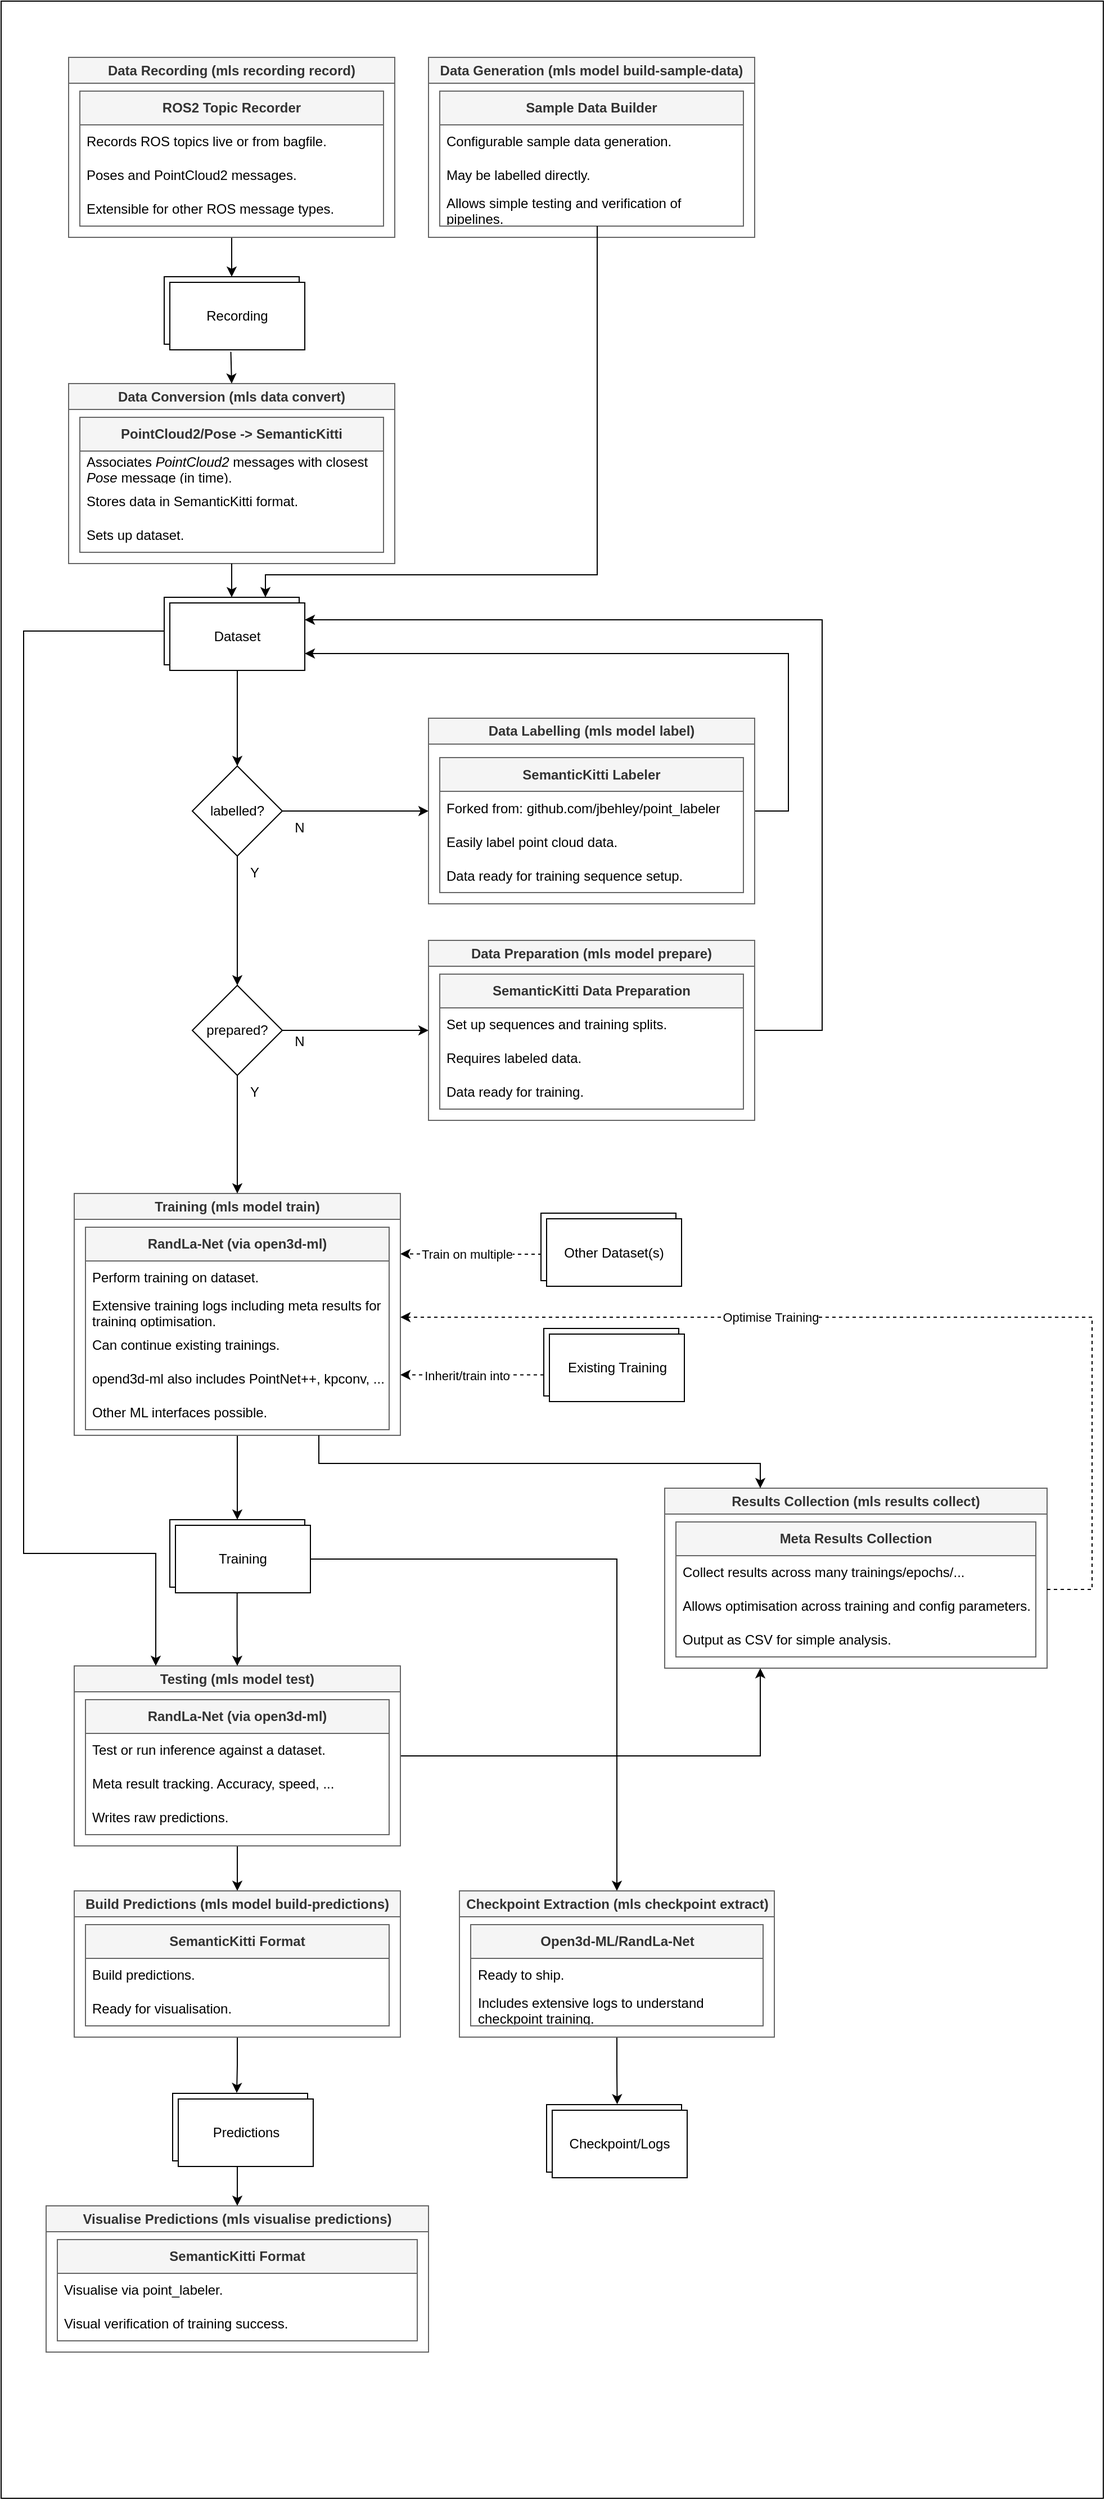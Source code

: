 <mxfile version="26.1.3">
  <diagram id="R2lEEEUBdFMjLlhIrx00" name="Page-1">
    <mxGraphModel dx="867" dy="1560" grid="1" gridSize="10" guides="1" tooltips="1" connect="1" arrows="1" fold="1" page="1" pageScale="1" pageWidth="850" pageHeight="1100" background="#FFFFFF" math="0" shadow="0" extFonts="Permanent Marker^https://fonts.googleapis.com/css?family=Permanent+Marker">
      <root>
        <mxCell id="0" />
        <mxCell id="1" parent="0" />
        <mxCell id="Q-Q7YWuvhaiXAaNP_idp-18" value="ML-Suite" style="swimlane;whiteSpace=wrap;html=1;dashed=1;dashPattern=8 8;startSize=23;fillColor=default;" vertex="1" parent="1">
          <mxGeometry x="540" y="90" width="980" height="2220" as="geometry" />
        </mxCell>
        <mxCell id="Q-Q7YWuvhaiXAaNP_idp-215" value="" style="rounded=0;whiteSpace=wrap;html=1;" vertex="1" parent="Q-Q7YWuvhaiXAaNP_idp-18">
          <mxGeometry width="980" height="2220" as="geometry" />
        </mxCell>
        <mxCell id="Q-Q7YWuvhaiXAaNP_idp-159" style="edgeStyle=orthogonalEdgeStyle;rounded=0;orthogonalLoop=1;jettySize=auto;html=1;entryX=0.5;entryY=0;entryDx=0;entryDy=0;" edge="1" parent="Q-Q7YWuvhaiXAaNP_idp-18" target="Q-Q7YWuvhaiXAaNP_idp-156">
          <mxGeometry relative="1" as="geometry">
            <mxPoint x="210" y="210" as="sourcePoint" />
          </mxGeometry>
        </mxCell>
        <mxCell id="Q-Q7YWuvhaiXAaNP_idp-19" value="Data Recording (mls recording record)" style="swimlane;whiteSpace=wrap;html=1;fillColor=#f5f5f5;strokeColor=#666666;fontColor=#333333;" vertex="1" parent="Q-Q7YWuvhaiXAaNP_idp-18">
          <mxGeometry x="60" y="50" width="290" height="160" as="geometry" />
        </mxCell>
        <mxCell id="Q-Q7YWuvhaiXAaNP_idp-41" value="&lt;b&gt;ROS2 Topic Recorder&lt;/b&gt;" style="swimlane;fontStyle=0;childLayout=stackLayout;horizontal=1;startSize=30;horizontalStack=0;resizeParent=1;resizeParentMax=0;resizeLast=0;collapsible=1;marginBottom=0;whiteSpace=wrap;html=1;fillColor=#f5f5f5;fontColor=#333333;strokeColor=#666666;" vertex="1" parent="Q-Q7YWuvhaiXAaNP_idp-19">
          <mxGeometry x="10" y="30" width="270" height="120" as="geometry" />
        </mxCell>
        <mxCell id="Q-Q7YWuvhaiXAaNP_idp-42" value="Records ROS topics live or from bagfile." style="text;strokeColor=none;fillColor=none;align=left;verticalAlign=middle;spacingLeft=4;spacingRight=4;overflow=hidden;points=[[0,0.5],[1,0.5]];portConstraint=eastwest;rotatable=0;whiteSpace=wrap;html=1;" vertex="1" parent="Q-Q7YWuvhaiXAaNP_idp-41">
          <mxGeometry y="30" width="270" height="30" as="geometry" />
        </mxCell>
        <mxCell id="Q-Q7YWuvhaiXAaNP_idp-43" value="Poses and PointCloud2 messages." style="text;strokeColor=none;fillColor=none;align=left;verticalAlign=middle;spacingLeft=4;spacingRight=4;overflow=hidden;points=[[0,0.5],[1,0.5]];portConstraint=eastwest;rotatable=0;whiteSpace=wrap;html=1;" vertex="1" parent="Q-Q7YWuvhaiXAaNP_idp-41">
          <mxGeometry y="60" width="270" height="30" as="geometry" />
        </mxCell>
        <mxCell id="Q-Q7YWuvhaiXAaNP_idp-44" value="Extensible for other ROS message types." style="text;strokeColor=none;fillColor=none;align=left;verticalAlign=middle;spacingLeft=4;spacingRight=4;overflow=hidden;points=[[0,0.5],[1,0.5]];portConstraint=eastwest;rotatable=0;whiteSpace=wrap;html=1;" vertex="1" parent="Q-Q7YWuvhaiXAaNP_idp-41">
          <mxGeometry y="90" width="270" height="30" as="geometry" />
        </mxCell>
        <mxCell id="Q-Q7YWuvhaiXAaNP_idp-34" value="Data Conversion (mls data convert)" style="swimlane;whiteSpace=wrap;html=1;fillColor=#f5f5f5;strokeColor=#666666;fontColor=#333333;" vertex="1" parent="Q-Q7YWuvhaiXAaNP_idp-18">
          <mxGeometry x="60" y="340" width="290" height="160" as="geometry" />
        </mxCell>
        <mxCell id="Q-Q7YWuvhaiXAaNP_idp-45" value="&lt;b&gt;PointCloud2/Pose -&amp;gt; SemanticKitti&lt;/b&gt;" style="swimlane;fontStyle=0;childLayout=stackLayout;horizontal=1;startSize=30;horizontalStack=0;resizeParent=1;resizeParentMax=0;resizeLast=0;collapsible=1;marginBottom=0;whiteSpace=wrap;html=1;fillColor=#f5f5f5;fontColor=#333333;strokeColor=#666666;" vertex="1" parent="Q-Q7YWuvhaiXAaNP_idp-34">
          <mxGeometry x="10" y="30" width="270" height="120" as="geometry" />
        </mxCell>
        <mxCell id="Q-Q7YWuvhaiXAaNP_idp-46" value="Associates &lt;i&gt;PointCloud2&lt;/i&gt; messages with closest &lt;i&gt;Pose&lt;/i&gt; message (in time)." style="text;strokeColor=none;fillColor=none;align=left;verticalAlign=middle;spacingLeft=4;spacingRight=4;overflow=hidden;points=[[0,0.5],[1,0.5]];portConstraint=eastwest;rotatable=0;whiteSpace=wrap;html=1;" vertex="1" parent="Q-Q7YWuvhaiXAaNP_idp-45">
          <mxGeometry y="30" width="270" height="30" as="geometry" />
        </mxCell>
        <mxCell id="Q-Q7YWuvhaiXAaNP_idp-47" value="Stores data in SemanticKitti format." style="text;strokeColor=none;fillColor=none;align=left;verticalAlign=middle;spacingLeft=4;spacingRight=4;overflow=hidden;points=[[0,0.5],[1,0.5]];portConstraint=eastwest;rotatable=0;whiteSpace=wrap;html=1;" vertex="1" parent="Q-Q7YWuvhaiXAaNP_idp-45">
          <mxGeometry y="60" width="270" height="30" as="geometry" />
        </mxCell>
        <mxCell id="Q-Q7YWuvhaiXAaNP_idp-48" value="Sets up dataset." style="text;strokeColor=none;fillColor=none;align=left;verticalAlign=middle;spacingLeft=4;spacingRight=4;overflow=hidden;points=[[0,0.5],[1,0.5]];portConstraint=eastwest;rotatable=0;whiteSpace=wrap;html=1;" vertex="1" parent="Q-Q7YWuvhaiXAaNP_idp-45">
          <mxGeometry y="90" width="270" height="30" as="geometry" />
        </mxCell>
        <mxCell id="Q-Q7YWuvhaiXAaNP_idp-58" value="" style="endArrow=classic;html=1;rounded=0;exitX=0.5;exitY=1;exitDx=0;exitDy=0;entryX=0.5;entryY=0;entryDx=0;entryDy=0;" edge="1" parent="Q-Q7YWuvhaiXAaNP_idp-18" source="Q-Q7YWuvhaiXAaNP_idp-34" target="Q-Q7YWuvhaiXAaNP_idp-152">
          <mxGeometry width="50" height="50" relative="1" as="geometry">
            <mxPoint x="375" y="250" as="sourcePoint" />
            <mxPoint x="370" y="420" as="targetPoint" />
          </mxGeometry>
        </mxCell>
        <mxCell id="Q-Q7YWuvhaiXAaNP_idp-164" style="edgeStyle=orthogonalEdgeStyle;rounded=0;orthogonalLoop=1;jettySize=auto;html=1;entryX=0.5;entryY=0;entryDx=0;entryDy=0;" edge="1" parent="Q-Q7YWuvhaiXAaNP_idp-18" source="Q-Q7YWuvhaiXAaNP_idp-67" target="Q-Q7YWuvhaiXAaNP_idp-162">
          <mxGeometry relative="1" as="geometry" />
        </mxCell>
        <mxCell id="Q-Q7YWuvhaiXAaNP_idp-67" value="Training (mls model train)" style="swimlane;whiteSpace=wrap;html=1;fillColor=#f5f5f5;strokeColor=#666666;fontColor=#333333;" vertex="1" parent="Q-Q7YWuvhaiXAaNP_idp-18">
          <mxGeometry x="65" y="1060" width="290" height="215" as="geometry" />
        </mxCell>
        <mxCell id="Q-Q7YWuvhaiXAaNP_idp-70" value="&lt;b&gt;RandLa-Net (via open3d-ml)&lt;/b&gt;" style="swimlane;fontStyle=0;childLayout=stackLayout;horizontal=1;startSize=30;horizontalStack=0;resizeParent=1;resizeParentMax=0;resizeLast=0;collapsible=1;marginBottom=0;whiteSpace=wrap;html=1;fillColor=#f5f5f5;fontColor=#333333;strokeColor=#666666;" vertex="1" parent="Q-Q7YWuvhaiXAaNP_idp-67">
          <mxGeometry x="10" y="30" width="270" height="180" as="geometry" />
        </mxCell>
        <mxCell id="Q-Q7YWuvhaiXAaNP_idp-71" value="Perform training on dataset." style="text;strokeColor=none;fillColor=none;align=left;verticalAlign=middle;spacingLeft=4;spacingRight=4;overflow=hidden;points=[[0,0.5],[1,0.5]];portConstraint=eastwest;rotatable=0;whiteSpace=wrap;html=1;" vertex="1" parent="Q-Q7YWuvhaiXAaNP_idp-70">
          <mxGeometry y="30" width="270" height="30" as="geometry" />
        </mxCell>
        <mxCell id="Q-Q7YWuvhaiXAaNP_idp-72" value="Extensive training logs including meta results for training optimisation." style="text;strokeColor=none;fillColor=none;align=left;verticalAlign=middle;spacingLeft=4;spacingRight=4;overflow=hidden;points=[[0,0.5],[1,0.5]];portConstraint=eastwest;rotatable=0;whiteSpace=wrap;html=1;" vertex="1" parent="Q-Q7YWuvhaiXAaNP_idp-70">
          <mxGeometry y="60" width="270" height="30" as="geometry" />
        </mxCell>
        <mxCell id="Q-Q7YWuvhaiXAaNP_idp-73" value="Can continue existing trainings." style="text;strokeColor=none;fillColor=none;align=left;verticalAlign=middle;spacingLeft=4;spacingRight=4;overflow=hidden;points=[[0,0.5],[1,0.5]];portConstraint=eastwest;rotatable=0;whiteSpace=wrap;html=1;" vertex="1" parent="Q-Q7YWuvhaiXAaNP_idp-70">
          <mxGeometry y="90" width="270" height="30" as="geometry" />
        </mxCell>
        <mxCell id="Q-Q7YWuvhaiXAaNP_idp-76" value="opend3d-ml also includes PointNet++, kpconv, ..." style="text;strokeColor=none;fillColor=none;align=left;verticalAlign=middle;spacingLeft=4;spacingRight=4;overflow=hidden;points=[[0,0.5],[1,0.5]];portConstraint=eastwest;rotatable=0;whiteSpace=wrap;html=1;" vertex="1" parent="Q-Q7YWuvhaiXAaNP_idp-70">
          <mxGeometry y="120" width="270" height="30" as="geometry" />
        </mxCell>
        <mxCell id="Q-Q7YWuvhaiXAaNP_idp-77" value="Other ML interfaces possible." style="text;strokeColor=none;fillColor=none;align=left;verticalAlign=middle;spacingLeft=4;spacingRight=4;overflow=hidden;points=[[0,0.5],[1,0.5]];portConstraint=eastwest;rotatable=0;whiteSpace=wrap;html=1;" vertex="1" parent="Q-Q7YWuvhaiXAaNP_idp-70">
          <mxGeometry y="150" width="270" height="30" as="geometry" />
        </mxCell>
        <mxCell id="Q-Q7YWuvhaiXAaNP_idp-130" value="Data Generation (mls model build-sample-data)" style="swimlane;whiteSpace=wrap;html=1;fillColor=#f5f5f5;strokeColor=#666666;fontColor=#333333;" vertex="1" parent="Q-Q7YWuvhaiXAaNP_idp-18">
          <mxGeometry x="380" y="50" width="290" height="160" as="geometry" />
        </mxCell>
        <mxCell id="Q-Q7YWuvhaiXAaNP_idp-131" value="&lt;b&gt;Sample Data Builder&lt;/b&gt;" style="swimlane;fontStyle=0;childLayout=stackLayout;horizontal=1;startSize=30;horizontalStack=0;resizeParent=1;resizeParentMax=0;resizeLast=0;collapsible=1;marginBottom=0;whiteSpace=wrap;html=1;fillColor=#f5f5f5;fontColor=#333333;strokeColor=#666666;" vertex="1" parent="Q-Q7YWuvhaiXAaNP_idp-130">
          <mxGeometry x="10" y="30" width="270" height="120" as="geometry" />
        </mxCell>
        <mxCell id="Q-Q7YWuvhaiXAaNP_idp-132" value="Configurable sample data generation." style="text;strokeColor=none;fillColor=none;align=left;verticalAlign=middle;spacingLeft=4;spacingRight=4;overflow=hidden;points=[[0,0.5],[1,0.5]];portConstraint=eastwest;rotatable=0;whiteSpace=wrap;html=1;" vertex="1" parent="Q-Q7YWuvhaiXAaNP_idp-131">
          <mxGeometry y="30" width="270" height="30" as="geometry" />
        </mxCell>
        <mxCell id="Q-Q7YWuvhaiXAaNP_idp-133" value="May be labelled directly." style="text;strokeColor=none;fillColor=none;align=left;verticalAlign=middle;spacingLeft=4;spacingRight=4;overflow=hidden;points=[[0,0.5],[1,0.5]];portConstraint=eastwest;rotatable=0;whiteSpace=wrap;html=1;" vertex="1" parent="Q-Q7YWuvhaiXAaNP_idp-131">
          <mxGeometry y="60" width="270" height="30" as="geometry" />
        </mxCell>
        <mxCell id="Q-Q7YWuvhaiXAaNP_idp-134" value="Allows simple testing and verification of pipelines." style="text;strokeColor=none;fillColor=none;align=left;verticalAlign=middle;spacingLeft=4;spacingRight=4;overflow=hidden;points=[[0,0.5],[1,0.5]];portConstraint=eastwest;rotatable=0;whiteSpace=wrap;html=1;" vertex="1" parent="Q-Q7YWuvhaiXAaNP_idp-131">
          <mxGeometry y="90" width="270" height="30" as="geometry" />
        </mxCell>
        <mxCell id="Q-Q7YWuvhaiXAaNP_idp-141" value="" style="endArrow=classic;html=1;rounded=0;exitX=0.5;exitY=1;exitDx=0;exitDy=0;entryX=0.75;entryY=0;entryDx=0;entryDy=0;edgeStyle=elbowEdgeStyle;elbow=vertical;" edge="1" parent="Q-Q7YWuvhaiXAaNP_idp-18" target="Q-Q7YWuvhaiXAaNP_idp-152">
          <mxGeometry width="50" height="50" relative="1" as="geometry">
            <mxPoint x="530" y="200" as="sourcePoint" />
            <mxPoint x="240" y="520" as="targetPoint" />
            <Array as="points">
              <mxPoint x="480" y="510" />
              <mxPoint x="390" y="510" />
            </Array>
          </mxGeometry>
        </mxCell>
        <mxCell id="Q-Q7YWuvhaiXAaNP_idp-152" value="" style="rounded=0;whiteSpace=wrap;html=1;" vertex="1" parent="Q-Q7YWuvhaiXAaNP_idp-18">
          <mxGeometry x="145" y="530" width="120" height="60" as="geometry" />
        </mxCell>
        <mxCell id="Q-Q7YWuvhaiXAaNP_idp-183" style="edgeStyle=orthogonalEdgeStyle;rounded=0;orthogonalLoop=1;jettySize=auto;html=1;entryX=0.5;entryY=0;entryDx=0;entryDy=0;" edge="1" parent="Q-Q7YWuvhaiXAaNP_idp-18" source="Q-Q7YWuvhaiXAaNP_idp-153" target="Q-Q7YWuvhaiXAaNP_idp-169">
          <mxGeometry relative="1" as="geometry" />
        </mxCell>
        <mxCell id="Q-Q7YWuvhaiXAaNP_idp-191" style="edgeStyle=orthogonalEdgeStyle;rounded=0;orthogonalLoop=1;jettySize=auto;html=1;exitX=0;exitY=0.5;exitDx=0;exitDy=0;entryX=0.25;entryY=0;entryDx=0;entryDy=0;" edge="1" parent="Q-Q7YWuvhaiXAaNP_idp-18" source="Q-Q7YWuvhaiXAaNP_idp-152" target="Q-Q7YWuvhaiXAaNP_idp-79">
          <mxGeometry relative="1" as="geometry">
            <mxPoint x="10" y="1210" as="targetPoint" />
            <Array as="points">
              <mxPoint x="20" y="560" />
              <mxPoint x="20" y="1380" />
              <mxPoint x="137" y="1380" />
            </Array>
          </mxGeometry>
        </mxCell>
        <mxCell id="Q-Q7YWuvhaiXAaNP_idp-153" value="Dataset" style="rounded=0;whiteSpace=wrap;html=1;" vertex="1" parent="Q-Q7YWuvhaiXAaNP_idp-18">
          <mxGeometry x="150" y="535" width="120" height="60" as="geometry" />
        </mxCell>
        <mxCell id="Q-Q7YWuvhaiXAaNP_idp-156" value="" style="rounded=0;whiteSpace=wrap;html=1;" vertex="1" parent="Q-Q7YWuvhaiXAaNP_idp-18">
          <mxGeometry x="145" y="245" width="120" height="60" as="geometry" />
        </mxCell>
        <mxCell id="Q-Q7YWuvhaiXAaNP_idp-160" style="edgeStyle=orthogonalEdgeStyle;rounded=0;orthogonalLoop=1;jettySize=auto;html=1;entryX=0.5;entryY=0;entryDx=0;entryDy=0;exitX=0.452;exitY=1.029;exitDx=0;exitDy=0;exitPerimeter=0;" edge="1" parent="Q-Q7YWuvhaiXAaNP_idp-18" source="Q-Q7YWuvhaiXAaNP_idp-157" target="Q-Q7YWuvhaiXAaNP_idp-34">
          <mxGeometry relative="1" as="geometry">
            <mxPoint x="200" y="382" as="sourcePoint" />
          </mxGeometry>
        </mxCell>
        <mxCell id="Q-Q7YWuvhaiXAaNP_idp-157" value="Recording" style="rounded=0;whiteSpace=wrap;html=1;" vertex="1" parent="Q-Q7YWuvhaiXAaNP_idp-18">
          <mxGeometry x="150" y="250" width="120" height="60" as="geometry" />
        </mxCell>
        <mxCell id="Q-Q7YWuvhaiXAaNP_idp-162" value="" style="rounded=0;whiteSpace=wrap;html=1;" vertex="1" parent="Q-Q7YWuvhaiXAaNP_idp-18">
          <mxGeometry x="150" y="1350" width="120" height="60" as="geometry" />
        </mxCell>
        <mxCell id="Q-Q7YWuvhaiXAaNP_idp-190" style="edgeStyle=orthogonalEdgeStyle;rounded=0;orthogonalLoop=1;jettySize=auto;html=1;entryX=0.5;entryY=0;entryDx=0;entryDy=0;exitX=0.457;exitY=0.981;exitDx=0;exitDy=0;exitPerimeter=0;" edge="1" parent="Q-Q7YWuvhaiXAaNP_idp-18" source="Q-Q7YWuvhaiXAaNP_idp-163" target="Q-Q7YWuvhaiXAaNP_idp-79">
          <mxGeometry relative="1" as="geometry" />
        </mxCell>
        <mxCell id="Q-Q7YWuvhaiXAaNP_idp-197" style="edgeStyle=orthogonalEdgeStyle;rounded=0;orthogonalLoop=1;jettySize=auto;html=1;entryX=0.5;entryY=0;entryDx=0;entryDy=0;" edge="1" parent="Q-Q7YWuvhaiXAaNP_idp-18" source="Q-Q7YWuvhaiXAaNP_idp-163" target="Q-Q7YWuvhaiXAaNP_idp-107">
          <mxGeometry relative="1" as="geometry">
            <mxPoint x="420" y="1385" as="targetPoint" />
          </mxGeometry>
        </mxCell>
        <mxCell id="Q-Q7YWuvhaiXAaNP_idp-163" value="Training" style="rounded=0;whiteSpace=wrap;html=1;" vertex="1" parent="Q-Q7YWuvhaiXAaNP_idp-18">
          <mxGeometry x="155" y="1355" width="120" height="60" as="geometry" />
        </mxCell>
        <mxCell id="Q-Q7YWuvhaiXAaNP_idp-184" style="edgeStyle=orthogonalEdgeStyle;rounded=0;orthogonalLoop=1;jettySize=auto;html=1;entryX=0;entryY=0.5;entryDx=0;entryDy=0;" edge="1" parent="Q-Q7YWuvhaiXAaNP_idp-18" source="Q-Q7YWuvhaiXAaNP_idp-169" target="Q-Q7YWuvhaiXAaNP_idp-171">
          <mxGeometry relative="1" as="geometry" />
        </mxCell>
        <mxCell id="Q-Q7YWuvhaiXAaNP_idp-185" style="edgeStyle=orthogonalEdgeStyle;rounded=0;orthogonalLoop=1;jettySize=auto;html=1;entryX=0;entryY=0.5;entryDx=0;entryDy=0;" edge="1" parent="Q-Q7YWuvhaiXAaNP_idp-18" source="Q-Q7YWuvhaiXAaNP_idp-169" target="Q-Q7YWuvhaiXAaNP_idp-51">
          <mxGeometry relative="1" as="geometry" />
        </mxCell>
        <mxCell id="Q-Q7YWuvhaiXAaNP_idp-169" value="labelled?" style="rhombus;whiteSpace=wrap;html=1;" vertex="1" parent="Q-Q7YWuvhaiXAaNP_idp-18">
          <mxGeometry x="170" y="680" width="80" height="80" as="geometry" />
        </mxCell>
        <mxCell id="Q-Q7YWuvhaiXAaNP_idp-187" style="edgeStyle=orthogonalEdgeStyle;rounded=0;orthogonalLoop=1;jettySize=auto;html=1;entryX=0;entryY=0.5;entryDx=0;entryDy=0;" edge="1" parent="Q-Q7YWuvhaiXAaNP_idp-18" source="Q-Q7YWuvhaiXAaNP_idp-171" target="Q-Q7YWuvhaiXAaNP_idp-59">
          <mxGeometry relative="1" as="geometry" />
        </mxCell>
        <mxCell id="Q-Q7YWuvhaiXAaNP_idp-189" style="edgeStyle=orthogonalEdgeStyle;rounded=0;orthogonalLoop=1;jettySize=auto;html=1;entryX=0.5;entryY=0;entryDx=0;entryDy=0;" edge="1" parent="Q-Q7YWuvhaiXAaNP_idp-18" source="Q-Q7YWuvhaiXAaNP_idp-171" target="Q-Q7YWuvhaiXAaNP_idp-67">
          <mxGeometry relative="1" as="geometry" />
        </mxCell>
        <mxCell id="Q-Q7YWuvhaiXAaNP_idp-171" value="prepared?" style="rhombus;whiteSpace=wrap;html=1;direction=south;" vertex="1" parent="Q-Q7YWuvhaiXAaNP_idp-18">
          <mxGeometry x="170" y="875" width="80" height="80" as="geometry" />
        </mxCell>
        <mxCell id="Q-Q7YWuvhaiXAaNP_idp-176" value="Y" style="text;html=1;align=center;verticalAlign=middle;resizable=0;points=[];autosize=1;strokeColor=none;fillColor=none;" vertex="1" parent="Q-Q7YWuvhaiXAaNP_idp-18">
          <mxGeometry x="210" y="760" width="30" height="30" as="geometry" />
        </mxCell>
        <mxCell id="Q-Q7YWuvhaiXAaNP_idp-179" value="Y" style="text;html=1;align=center;verticalAlign=middle;resizable=0;points=[];autosize=1;strokeColor=none;fillColor=none;" vertex="1" parent="Q-Q7YWuvhaiXAaNP_idp-18">
          <mxGeometry x="210" y="955" width="30" height="30" as="geometry" />
        </mxCell>
        <mxCell id="Q-Q7YWuvhaiXAaNP_idp-175" value="N" style="text;html=1;align=center;verticalAlign=middle;resizable=0;points=[];autosize=1;strokeColor=none;fillColor=none;" vertex="1" parent="Q-Q7YWuvhaiXAaNP_idp-18">
          <mxGeometry x="250" y="720" width="30" height="30" as="geometry" />
        </mxCell>
        <mxCell id="Q-Q7YWuvhaiXAaNP_idp-180" value="N" style="text;html=1;align=center;verticalAlign=middle;resizable=0;points=[];autosize=1;strokeColor=none;fillColor=none;" vertex="1" parent="Q-Q7YWuvhaiXAaNP_idp-18">
          <mxGeometry x="250" y="910" width="30" height="30" as="geometry" />
        </mxCell>
        <mxCell id="Q-Q7YWuvhaiXAaNP_idp-186" style="edgeStyle=orthogonalEdgeStyle;rounded=0;orthogonalLoop=1;jettySize=auto;html=1;entryX=1;entryY=0.75;entryDx=0;entryDy=0;exitX=1;exitY=0.5;exitDx=0;exitDy=0;" edge="1" parent="Q-Q7YWuvhaiXAaNP_idp-18" source="Q-Q7YWuvhaiXAaNP_idp-51" target="Q-Q7YWuvhaiXAaNP_idp-153">
          <mxGeometry relative="1" as="geometry">
            <Array as="points">
              <mxPoint x="700" y="720" />
              <mxPoint x="700" y="580" />
            </Array>
          </mxGeometry>
        </mxCell>
        <mxCell id="Q-Q7YWuvhaiXAaNP_idp-51" value="Data Labelling (mls model label)" style="swimlane;whiteSpace=wrap;html=1;fillColor=#f5f5f5;strokeColor=#666666;fontColor=#333333;" vertex="1" parent="Q-Q7YWuvhaiXAaNP_idp-18">
          <mxGeometry x="380" y="637.5" width="290" height="165" as="geometry" />
        </mxCell>
        <mxCell id="Q-Q7YWuvhaiXAaNP_idp-54" value="&lt;b&gt;SemanticKitti Labeler&lt;/b&gt;" style="swimlane;fontStyle=0;childLayout=stackLayout;horizontal=1;startSize=30;horizontalStack=0;resizeParent=1;resizeParentMax=0;resizeLast=0;collapsible=1;marginBottom=0;whiteSpace=wrap;html=1;fillColor=#f5f5f5;fontColor=#333333;strokeColor=#666666;" vertex="1" parent="Q-Q7YWuvhaiXAaNP_idp-51">
          <mxGeometry x="10" y="35" width="270" height="120" as="geometry" />
        </mxCell>
        <mxCell id="Q-Q7YWuvhaiXAaNP_idp-55" value="Forked from: github.com/jbehley/point_labeler" style="text;strokeColor=none;fillColor=none;align=left;verticalAlign=middle;spacingLeft=4;spacingRight=4;overflow=hidden;points=[[0,0.5],[1,0.5]];portConstraint=eastwest;rotatable=0;whiteSpace=wrap;html=1;" vertex="1" parent="Q-Q7YWuvhaiXAaNP_idp-54">
          <mxGeometry y="30" width="270" height="30" as="geometry" />
        </mxCell>
        <mxCell id="Q-Q7YWuvhaiXAaNP_idp-56" value="Easily label point cloud data." style="text;strokeColor=none;fillColor=none;align=left;verticalAlign=middle;spacingLeft=4;spacingRight=4;overflow=hidden;points=[[0,0.5],[1,0.5]];portConstraint=eastwest;rotatable=0;whiteSpace=wrap;html=1;" vertex="1" parent="Q-Q7YWuvhaiXAaNP_idp-54">
          <mxGeometry y="60" width="270" height="30" as="geometry" />
        </mxCell>
        <mxCell id="Q-Q7YWuvhaiXAaNP_idp-57" value="Data ready for training sequence setup." style="text;strokeColor=none;fillColor=none;align=left;verticalAlign=middle;spacingLeft=4;spacingRight=4;overflow=hidden;points=[[0,0.5],[1,0.5]];portConstraint=eastwest;rotatable=0;whiteSpace=wrap;html=1;" vertex="1" parent="Q-Q7YWuvhaiXAaNP_idp-54">
          <mxGeometry y="90" width="270" height="30" as="geometry" />
        </mxCell>
        <mxCell id="Q-Q7YWuvhaiXAaNP_idp-188" style="edgeStyle=orthogonalEdgeStyle;rounded=0;orthogonalLoop=1;jettySize=auto;html=1;entryX=1;entryY=0.25;entryDx=0;entryDy=0;" edge="1" parent="Q-Q7YWuvhaiXAaNP_idp-18" source="Q-Q7YWuvhaiXAaNP_idp-59" target="Q-Q7YWuvhaiXAaNP_idp-153">
          <mxGeometry relative="1" as="geometry">
            <mxPoint x="750" y="510" as="targetPoint" />
            <Array as="points">
              <mxPoint x="730" y="915" />
              <mxPoint x="730" y="550" />
            </Array>
          </mxGeometry>
        </mxCell>
        <mxCell id="Q-Q7YWuvhaiXAaNP_idp-59" value="Data Preparation (mls model prepare)" style="swimlane;whiteSpace=wrap;html=1;fillColor=#f5f5f5;fontColor=#333333;strokeColor=#666666;" vertex="1" parent="Q-Q7YWuvhaiXAaNP_idp-18">
          <mxGeometry x="380" y="835" width="290" height="160" as="geometry" />
        </mxCell>
        <mxCell id="Q-Q7YWuvhaiXAaNP_idp-62" value="&lt;b&gt;SemanticKitti Data Preparation&lt;/b&gt;" style="swimlane;fontStyle=0;childLayout=stackLayout;horizontal=1;startSize=30;horizontalStack=0;resizeParent=1;resizeParentMax=0;resizeLast=0;collapsible=1;marginBottom=0;whiteSpace=wrap;html=1;fillColor=#f5f5f5;fontColor=#333333;strokeColor=#666666;" vertex="1" parent="Q-Q7YWuvhaiXAaNP_idp-59">
          <mxGeometry x="10" y="30" width="270" height="120" as="geometry" />
        </mxCell>
        <mxCell id="Q-Q7YWuvhaiXAaNP_idp-63" value="Set up sequences and training splits." style="text;strokeColor=none;fillColor=none;align=left;verticalAlign=middle;spacingLeft=4;spacingRight=4;overflow=hidden;points=[[0,0.5],[1,0.5]];portConstraint=eastwest;rotatable=0;whiteSpace=wrap;html=1;" vertex="1" parent="Q-Q7YWuvhaiXAaNP_idp-62">
          <mxGeometry y="30" width="270" height="30" as="geometry" />
        </mxCell>
        <mxCell id="Q-Q7YWuvhaiXAaNP_idp-64" value="Requires labeled data." style="text;strokeColor=none;fillColor=none;align=left;verticalAlign=middle;spacingLeft=4;spacingRight=4;overflow=hidden;points=[[0,0.5],[1,0.5]];portConstraint=eastwest;rotatable=0;whiteSpace=wrap;html=1;" vertex="1" parent="Q-Q7YWuvhaiXAaNP_idp-62">
          <mxGeometry y="60" width="270" height="30" as="geometry" />
        </mxCell>
        <mxCell id="Q-Q7YWuvhaiXAaNP_idp-65" value="Data ready for training." style="text;strokeColor=none;fillColor=none;align=left;verticalAlign=middle;spacingLeft=4;spacingRight=4;overflow=hidden;points=[[0,0.5],[1,0.5]];portConstraint=eastwest;rotatable=0;whiteSpace=wrap;html=1;" vertex="1" parent="Q-Q7YWuvhaiXAaNP_idp-62">
          <mxGeometry y="90" width="270" height="30" as="geometry" />
        </mxCell>
        <mxCell id="Q-Q7YWuvhaiXAaNP_idp-193" style="edgeStyle=orthogonalEdgeStyle;rounded=0;orthogonalLoop=1;jettySize=auto;html=1;entryX=0.5;entryY=0;entryDx=0;entryDy=0;" edge="1" parent="Q-Q7YWuvhaiXAaNP_idp-18" source="Q-Q7YWuvhaiXAaNP_idp-79" target="Q-Q7YWuvhaiXAaNP_idp-89">
          <mxGeometry relative="1" as="geometry" />
        </mxCell>
        <mxCell id="Q-Q7YWuvhaiXAaNP_idp-212" style="edgeStyle=orthogonalEdgeStyle;rounded=0;orthogonalLoop=1;jettySize=auto;html=1;entryX=0.25;entryY=1;entryDx=0;entryDy=0;" edge="1" parent="Q-Q7YWuvhaiXAaNP_idp-18" source="Q-Q7YWuvhaiXAaNP_idp-79" target="Q-Q7YWuvhaiXAaNP_idp-119">
          <mxGeometry relative="1" as="geometry" />
        </mxCell>
        <mxCell id="Q-Q7YWuvhaiXAaNP_idp-79" value="Testing (mls model test)" style="swimlane;whiteSpace=wrap;html=1;fillColor=#f5f5f5;strokeColor=#666666;fontColor=#333333;" vertex="1" parent="Q-Q7YWuvhaiXAaNP_idp-18">
          <mxGeometry x="65" y="1480" width="290" height="160" as="geometry" />
        </mxCell>
        <mxCell id="Q-Q7YWuvhaiXAaNP_idp-80" value="&lt;b&gt;RandLa-Net (via open3d-ml)&lt;/b&gt;" style="swimlane;fontStyle=0;childLayout=stackLayout;horizontal=1;startSize=30;horizontalStack=0;resizeParent=1;resizeParentMax=0;resizeLast=0;collapsible=1;marginBottom=0;whiteSpace=wrap;html=1;fillColor=#f5f5f5;fontColor=#333333;strokeColor=#666666;" vertex="1" parent="Q-Q7YWuvhaiXAaNP_idp-79">
          <mxGeometry x="10" y="30" width="270" height="120" as="geometry" />
        </mxCell>
        <mxCell id="Q-Q7YWuvhaiXAaNP_idp-81" value="Test or run inference against a dataset." style="text;strokeColor=none;fillColor=none;align=left;verticalAlign=middle;spacingLeft=4;spacingRight=4;overflow=hidden;points=[[0,0.5],[1,0.5]];portConstraint=eastwest;rotatable=0;whiteSpace=wrap;html=1;" vertex="1" parent="Q-Q7YWuvhaiXAaNP_idp-80">
          <mxGeometry y="30" width="270" height="30" as="geometry" />
        </mxCell>
        <mxCell id="Q-Q7YWuvhaiXAaNP_idp-82" value="Meta result tracking. Accuracy, speed, ..." style="text;strokeColor=none;fillColor=none;align=left;verticalAlign=middle;spacingLeft=4;spacingRight=4;overflow=hidden;points=[[0,0.5],[1,0.5]];portConstraint=eastwest;rotatable=0;whiteSpace=wrap;html=1;" vertex="1" parent="Q-Q7YWuvhaiXAaNP_idp-80">
          <mxGeometry y="60" width="270" height="30" as="geometry" />
        </mxCell>
        <mxCell id="Q-Q7YWuvhaiXAaNP_idp-83" value="Writes raw predictions." style="text;strokeColor=none;fillColor=none;align=left;verticalAlign=middle;spacingLeft=4;spacingRight=4;overflow=hidden;points=[[0,0.5],[1,0.5]];portConstraint=eastwest;rotatable=0;whiteSpace=wrap;html=1;" vertex="1" parent="Q-Q7YWuvhaiXAaNP_idp-80">
          <mxGeometry y="90" width="270" height="30" as="geometry" />
        </mxCell>
        <mxCell id="Q-Q7YWuvhaiXAaNP_idp-196" style="edgeStyle=orthogonalEdgeStyle;rounded=0;orthogonalLoop=1;jettySize=auto;html=1;entryX=0.475;entryY=-0.006;entryDx=0;entryDy=0;entryPerimeter=0;" edge="1" parent="Q-Q7YWuvhaiXAaNP_idp-18" source="Q-Q7YWuvhaiXAaNP_idp-89" target="Q-Q7YWuvhaiXAaNP_idp-194">
          <mxGeometry relative="1" as="geometry" />
        </mxCell>
        <mxCell id="Q-Q7YWuvhaiXAaNP_idp-89" value="Build Predictions (mls model build-predictions)" style="swimlane;whiteSpace=wrap;html=1;fillColor=#f5f5f5;fontColor=#333333;strokeColor=#666666;" vertex="1" parent="Q-Q7YWuvhaiXAaNP_idp-18">
          <mxGeometry x="65" y="1680" width="290" height="130" as="geometry" />
        </mxCell>
        <mxCell id="Q-Q7YWuvhaiXAaNP_idp-90" value="&lt;b&gt;SemanticKitti Format&lt;/b&gt;" style="swimlane;fontStyle=0;childLayout=stackLayout;horizontal=1;startSize=30;horizontalStack=0;resizeParent=1;resizeParentMax=0;resizeLast=0;collapsible=1;marginBottom=0;whiteSpace=wrap;html=1;fillColor=#f5f5f5;fontColor=#333333;strokeColor=#666666;" vertex="1" parent="Q-Q7YWuvhaiXAaNP_idp-89">
          <mxGeometry x="10" y="30" width="270" height="90" as="geometry" />
        </mxCell>
        <mxCell id="Q-Q7YWuvhaiXAaNP_idp-91" value="Build predictions." style="text;strokeColor=none;fillColor=none;align=left;verticalAlign=middle;spacingLeft=4;spacingRight=4;overflow=hidden;points=[[0,0.5],[1,0.5]];portConstraint=eastwest;rotatable=0;whiteSpace=wrap;html=1;" vertex="1" parent="Q-Q7YWuvhaiXAaNP_idp-90">
          <mxGeometry y="30" width="270" height="30" as="geometry" />
        </mxCell>
        <mxCell id="Q-Q7YWuvhaiXAaNP_idp-93" value="Ready for visualisation." style="text;strokeColor=none;fillColor=none;align=left;verticalAlign=middle;spacingLeft=4;spacingRight=4;overflow=hidden;points=[[0,0.5],[1,0.5]];portConstraint=eastwest;rotatable=0;whiteSpace=wrap;html=1;" vertex="1" parent="Q-Q7YWuvhaiXAaNP_idp-90">
          <mxGeometry y="60" width="270" height="30" as="geometry" />
        </mxCell>
        <mxCell id="Q-Q7YWuvhaiXAaNP_idp-198" style="edgeStyle=orthogonalEdgeStyle;rounded=0;orthogonalLoop=1;jettySize=auto;html=1;entryX=0.5;entryY=0;entryDx=0;entryDy=0;" edge="1" parent="Q-Q7YWuvhaiXAaNP_idp-18" source="Q-Q7YWuvhaiXAaNP_idp-194" target="Q-Q7YWuvhaiXAaNP_idp-99">
          <mxGeometry relative="1" as="geometry">
            <Array as="points">
              <mxPoint x="210" y="1930" />
              <mxPoint x="210" y="1930" />
            </Array>
          </mxGeometry>
        </mxCell>
        <mxCell id="Q-Q7YWuvhaiXAaNP_idp-194" value="" style="rounded=0;whiteSpace=wrap;html=1;" vertex="1" parent="Q-Q7YWuvhaiXAaNP_idp-18">
          <mxGeometry x="152.5" y="1860" width="120" height="60" as="geometry" />
        </mxCell>
        <mxCell id="Q-Q7YWuvhaiXAaNP_idp-195" value="Predictions" style="rounded=0;whiteSpace=wrap;html=1;" vertex="1" parent="Q-Q7YWuvhaiXAaNP_idp-18">
          <mxGeometry x="157.5" y="1865" width="120" height="60" as="geometry" />
        </mxCell>
        <mxCell id="Q-Q7YWuvhaiXAaNP_idp-210" style="edgeStyle=orthogonalEdgeStyle;rounded=0;orthogonalLoop=1;jettySize=auto;html=1;entryX=0.523;entryY=-0.006;entryDx=0;entryDy=0;entryPerimeter=0;" edge="1" parent="Q-Q7YWuvhaiXAaNP_idp-18" source="Q-Q7YWuvhaiXAaNP_idp-107" target="Q-Q7YWuvhaiXAaNP_idp-208">
          <mxGeometry relative="1" as="geometry" />
        </mxCell>
        <mxCell id="Q-Q7YWuvhaiXAaNP_idp-107" value="Checkpoint Extraction (mls checkpoint extract)" style="swimlane;whiteSpace=wrap;html=1;fillColor=#f5f5f5;strokeColor=#666666;fontColor=#333333;" vertex="1" parent="Q-Q7YWuvhaiXAaNP_idp-18">
          <mxGeometry x="407.5" y="1680" width="280" height="130" as="geometry" />
        </mxCell>
        <mxCell id="Q-Q7YWuvhaiXAaNP_idp-108" value="&lt;b&gt;Open3d-ML/RandLa-Net&lt;/b&gt;" style="swimlane;fontStyle=0;childLayout=stackLayout;horizontal=1;startSize=30;horizontalStack=0;resizeParent=1;resizeParentMax=0;resizeLast=0;collapsible=1;marginBottom=0;whiteSpace=wrap;html=1;fillColor=#f5f5f5;fontColor=#333333;strokeColor=#666666;" vertex="1" parent="Q-Q7YWuvhaiXAaNP_idp-107">
          <mxGeometry x="10" y="30" width="260" height="90" as="geometry" />
        </mxCell>
        <mxCell id="Q-Q7YWuvhaiXAaNP_idp-109" value="Ready to ship." style="text;strokeColor=none;fillColor=none;align=left;verticalAlign=middle;spacingLeft=4;spacingRight=4;overflow=hidden;points=[[0,0.5],[1,0.5]];portConstraint=eastwest;rotatable=0;whiteSpace=wrap;html=1;" vertex="1" parent="Q-Q7YWuvhaiXAaNP_idp-108">
          <mxGeometry y="30" width="260" height="30" as="geometry" />
        </mxCell>
        <mxCell id="Q-Q7YWuvhaiXAaNP_idp-110" value="Includes extensive logs to understand checkpoint training." style="text;strokeColor=none;fillColor=none;align=left;verticalAlign=middle;spacingLeft=4;spacingRight=4;overflow=hidden;points=[[0,0.5],[1,0.5]];portConstraint=eastwest;rotatable=0;whiteSpace=wrap;html=1;" vertex="1" parent="Q-Q7YWuvhaiXAaNP_idp-108">
          <mxGeometry y="60" width="260" height="30" as="geometry" />
        </mxCell>
        <mxCell id="Q-Q7YWuvhaiXAaNP_idp-99" value="Visualise Predictions (mls visualise predictions)" style="swimlane;whiteSpace=wrap;html=1;fillColor=#f5f5f5;fontColor=#333333;strokeColor=#666666;" vertex="1" parent="Q-Q7YWuvhaiXAaNP_idp-18">
          <mxGeometry x="40" y="1960" width="340" height="130" as="geometry" />
        </mxCell>
        <mxCell id="Q-Q7YWuvhaiXAaNP_idp-100" value="&lt;b&gt;SemanticKitti Format&lt;/b&gt;" style="swimlane;fontStyle=0;childLayout=stackLayout;horizontal=1;startSize=30;horizontalStack=0;resizeParent=1;resizeParentMax=0;resizeLast=0;collapsible=1;marginBottom=0;whiteSpace=wrap;html=1;fillColor=#f5f5f5;fontColor=#333333;strokeColor=#666666;" vertex="1" parent="Q-Q7YWuvhaiXAaNP_idp-99">
          <mxGeometry x="10" y="30" width="320" height="90" as="geometry" />
        </mxCell>
        <mxCell id="Q-Q7YWuvhaiXAaNP_idp-101" value="Visualise via point_labeler." style="text;strokeColor=none;fillColor=none;align=left;verticalAlign=middle;spacingLeft=4;spacingRight=4;overflow=hidden;points=[[0,0.5],[1,0.5]];portConstraint=eastwest;rotatable=0;whiteSpace=wrap;html=1;" vertex="1" parent="Q-Q7YWuvhaiXAaNP_idp-100">
          <mxGeometry y="30" width="320" height="30" as="geometry" />
        </mxCell>
        <mxCell id="Q-Q7YWuvhaiXAaNP_idp-102" value="Visual verification of training success." style="text;strokeColor=none;fillColor=none;align=left;verticalAlign=middle;spacingLeft=4;spacingRight=4;overflow=hidden;points=[[0,0.5],[1,0.5]];portConstraint=eastwest;rotatable=0;whiteSpace=wrap;html=1;" vertex="1" parent="Q-Q7YWuvhaiXAaNP_idp-100">
          <mxGeometry y="60" width="320" height="30" as="geometry" />
        </mxCell>
        <mxCell id="Q-Q7YWuvhaiXAaNP_idp-199" value="" style="rounded=0;whiteSpace=wrap;html=1;" vertex="1" parent="Q-Q7YWuvhaiXAaNP_idp-18">
          <mxGeometry x="480" y="1077.5" width="120" height="60" as="geometry" />
        </mxCell>
        <mxCell id="Q-Q7YWuvhaiXAaNP_idp-203" style="edgeStyle=orthogonalEdgeStyle;rounded=0;orthogonalLoop=1;jettySize=auto;html=1;exitX=0;exitY=0.5;exitDx=0;exitDy=0;entryX=1;entryY=0.25;entryDx=0;entryDy=0;dashed=1;" edge="1" parent="Q-Q7YWuvhaiXAaNP_idp-18" source="Q-Q7YWuvhaiXAaNP_idp-199" target="Q-Q7YWuvhaiXAaNP_idp-67">
          <mxGeometry relative="1" as="geometry">
            <mxPoint x="360" y="1165" as="targetPoint" />
            <Array as="points">
              <mxPoint x="480" y="1114" />
              <mxPoint x="463" y="1114" />
            </Array>
          </mxGeometry>
        </mxCell>
        <mxCell id="Q-Q7YWuvhaiXAaNP_idp-207" value="Train on multiple" style="edgeLabel;html=1;align=center;verticalAlign=middle;resizable=0;points=[];" vertex="1" connectable="0" parent="Q-Q7YWuvhaiXAaNP_idp-203">
          <mxGeometry x="0.111" relative="1" as="geometry">
            <mxPoint as="offset" />
          </mxGeometry>
        </mxCell>
        <mxCell id="Q-Q7YWuvhaiXAaNP_idp-200" value="Other Dataset(s)" style="rounded=0;whiteSpace=wrap;html=1;" vertex="1" parent="Q-Q7YWuvhaiXAaNP_idp-18">
          <mxGeometry x="485" y="1082.5" width="120" height="60" as="geometry" />
        </mxCell>
        <mxCell id="Q-Q7YWuvhaiXAaNP_idp-205" style="edgeStyle=orthogonalEdgeStyle;rounded=0;orthogonalLoop=1;jettySize=auto;html=1;entryX=1;entryY=0.75;entryDx=0;entryDy=0;dashed=1;" edge="1" parent="Q-Q7YWuvhaiXAaNP_idp-18" source="Q-Q7YWuvhaiXAaNP_idp-201" target="Q-Q7YWuvhaiXAaNP_idp-67">
          <mxGeometry relative="1" as="geometry">
            <mxPoint x="360" y="1210" as="targetPoint" />
            <Array as="points">
              <mxPoint x="419" y="1221" />
            </Array>
          </mxGeometry>
        </mxCell>
        <mxCell id="Q-Q7YWuvhaiXAaNP_idp-206" value="Inherit/train into" style="edgeLabel;html=1;align=center;verticalAlign=middle;resizable=0;points=[];" vertex="1" connectable="0" parent="Q-Q7YWuvhaiXAaNP_idp-205">
          <mxGeometry x="0.078" relative="1" as="geometry">
            <mxPoint as="offset" />
          </mxGeometry>
        </mxCell>
        <mxCell id="Q-Q7YWuvhaiXAaNP_idp-201" value="" style="rounded=0;whiteSpace=wrap;html=1;" vertex="1" parent="Q-Q7YWuvhaiXAaNP_idp-18">
          <mxGeometry x="482.5" y="1180" width="120" height="60" as="geometry" />
        </mxCell>
        <mxCell id="Q-Q7YWuvhaiXAaNP_idp-202" value="Existing Training" style="rounded=0;whiteSpace=wrap;html=1;" vertex="1" parent="Q-Q7YWuvhaiXAaNP_idp-18">
          <mxGeometry x="487.5" y="1185" width="120" height="60" as="geometry" />
        </mxCell>
        <mxCell id="Q-Q7YWuvhaiXAaNP_idp-208" value="" style="rounded=0;whiteSpace=wrap;html=1;" vertex="1" parent="Q-Q7YWuvhaiXAaNP_idp-18">
          <mxGeometry x="485" y="1870" width="120" height="60" as="geometry" />
        </mxCell>
        <mxCell id="Q-Q7YWuvhaiXAaNP_idp-209" value="Checkpoint/Logs" style="rounded=0;whiteSpace=wrap;html=1;" vertex="1" parent="Q-Q7YWuvhaiXAaNP_idp-18">
          <mxGeometry x="490" y="1875" width="120" height="60" as="geometry" />
        </mxCell>
        <mxCell id="Q-Q7YWuvhaiXAaNP_idp-119" value="Results Collection (mls results collect)" style="swimlane;whiteSpace=wrap;html=1;fillColor=#f5f5f5;fontColor=#333333;strokeColor=#666666;" vertex="1" parent="Q-Q7YWuvhaiXAaNP_idp-18">
          <mxGeometry x="590" y="1322" width="340" height="160" as="geometry" />
        </mxCell>
        <mxCell id="Q-Q7YWuvhaiXAaNP_idp-120" value="&lt;b&gt;Meta Results Collection&lt;/b&gt;" style="swimlane;fontStyle=0;childLayout=stackLayout;horizontal=1;startSize=30;horizontalStack=0;resizeParent=1;resizeParentMax=0;resizeLast=0;collapsible=1;marginBottom=0;whiteSpace=wrap;html=1;fillColor=#f5f5f5;fontColor=#333333;strokeColor=#666666;" vertex="1" parent="Q-Q7YWuvhaiXAaNP_idp-119">
          <mxGeometry x="10" y="30" width="320" height="120" as="geometry" />
        </mxCell>
        <mxCell id="Q-Q7YWuvhaiXAaNP_idp-121" value="Collect results across many trainings/epochs/..." style="text;strokeColor=none;fillColor=none;align=left;verticalAlign=middle;spacingLeft=4;spacingRight=4;overflow=hidden;points=[[0,0.5],[1,0.5]];portConstraint=eastwest;rotatable=0;whiteSpace=wrap;html=1;" vertex="1" parent="Q-Q7YWuvhaiXAaNP_idp-120">
          <mxGeometry y="30" width="320" height="30" as="geometry" />
        </mxCell>
        <mxCell id="Q-Q7YWuvhaiXAaNP_idp-122" value="Allows optimisation across training and config parameters." style="text;strokeColor=none;fillColor=none;align=left;verticalAlign=middle;spacingLeft=4;spacingRight=4;overflow=hidden;points=[[0,0.5],[1,0.5]];portConstraint=eastwest;rotatable=0;whiteSpace=wrap;html=1;" vertex="1" parent="Q-Q7YWuvhaiXAaNP_idp-120">
          <mxGeometry y="60" width="320" height="30" as="geometry" />
        </mxCell>
        <mxCell id="Q-Q7YWuvhaiXAaNP_idp-129" value="Output as CSV for simple analysis." style="text;strokeColor=none;fillColor=none;align=left;verticalAlign=middle;spacingLeft=4;spacingRight=4;overflow=hidden;points=[[0,0.5],[1,0.5]];portConstraint=eastwest;rotatable=0;whiteSpace=wrap;html=1;" vertex="1" parent="Q-Q7YWuvhaiXAaNP_idp-120">
          <mxGeometry y="90" width="320" height="30" as="geometry" />
        </mxCell>
        <mxCell id="Q-Q7YWuvhaiXAaNP_idp-127" value="" style="endArrow=classic;html=1;rounded=0;edgeStyle=elbowEdgeStyle;entryX=0.25;entryY=0;entryDx=0;entryDy=0;exitX=0.75;exitY=1;exitDx=0;exitDy=0;elbow=vertical;" edge="1" parent="Q-Q7YWuvhaiXAaNP_idp-18" source="Q-Q7YWuvhaiXAaNP_idp-67" target="Q-Q7YWuvhaiXAaNP_idp-119">
          <mxGeometry width="50" height="50" relative="1" as="geometry">
            <mxPoint x="560" y="1292" as="sourcePoint" />
            <mxPoint x="1090" y="1202" as="targetPoint" />
            <Array as="points">
              <mxPoint x="480" y="1300" />
            </Array>
          </mxGeometry>
        </mxCell>
        <mxCell id="Q-Q7YWuvhaiXAaNP_idp-144" value="" style="endArrow=classic;html=1;rounded=0;edgeStyle=orthogonalEdgeStyle;dashed=1;" edge="1" parent="Q-Q7YWuvhaiXAaNP_idp-18">
          <mxGeometry relative="1" as="geometry">
            <mxPoint x="930" y="1412" as="sourcePoint" />
            <mxPoint x="355" y="1170" as="targetPoint" />
            <Array as="points">
              <mxPoint x="970" y="1412" />
              <mxPoint x="970" y="1170" />
              <mxPoint x="355" y="1170" />
            </Array>
          </mxGeometry>
        </mxCell>
        <mxCell id="Q-Q7YWuvhaiXAaNP_idp-145" value="Optimise Training" style="edgeLabel;resizable=0;html=1;;align=center;verticalAlign=middle;" connectable="0" vertex="1" parent="Q-Q7YWuvhaiXAaNP_idp-144">
          <mxGeometry relative="1" as="geometry">
            <mxPoint x="-120" as="offset" />
          </mxGeometry>
        </mxCell>
        <mxCell id="Q-Q7YWuvhaiXAaNP_idp-155" value="&lt;div&gt;&lt;br&gt;&lt;/div&gt;&lt;div&gt;&lt;br&gt;&lt;/div&gt;" style="edgeLabel;html=1;align=center;verticalAlign=middle;resizable=0;points=[];" vertex="1" connectable="0" parent="Q-Q7YWuvhaiXAaNP_idp-144">
          <mxGeometry x="0.299" y="7" relative="1" as="geometry">
            <mxPoint as="offset" />
          </mxGeometry>
        </mxCell>
      </root>
    </mxGraphModel>
  </diagram>
</mxfile>
